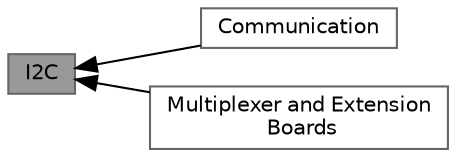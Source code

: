 digraph "I2C"
{
 // LATEX_PDF_SIZE
  bgcolor="transparent";
  edge [fontname=Helvetica,fontsize=10,labelfontname=Helvetica,labelfontsize=10];
  node [fontname=Helvetica,fontsize=10,shape=box,height=0.2,width=0.4];
  rankdir=LR;
  Node1 [id="Node000001",label="I2C",height=0.2,width=0.4,color="gray40", fillcolor="grey60", style="filled", fontcolor="black",tooltip="I2C communication."];
  Node2 [id="Node000002",label="Communication",height=0.2,width=0.4,color="grey40", fillcolor="white", style="filled",URL="$group__i2cComm.html",tooltip="Communication methods."];
  Node3 [id="Node000003",label="Multiplexer and Extension\l Boards",height=0.2,width=0.4,color="grey40", fillcolor="white", style="filled",URL="$group__i2cMux.html",tooltip="Generic methods for handling communication with the multiplexer and extension boards."];
  Node1->Node2 [shape=plaintext, dir="back", style="solid"];
  Node1->Node3 [shape=plaintext, dir="back", style="solid"];
}
